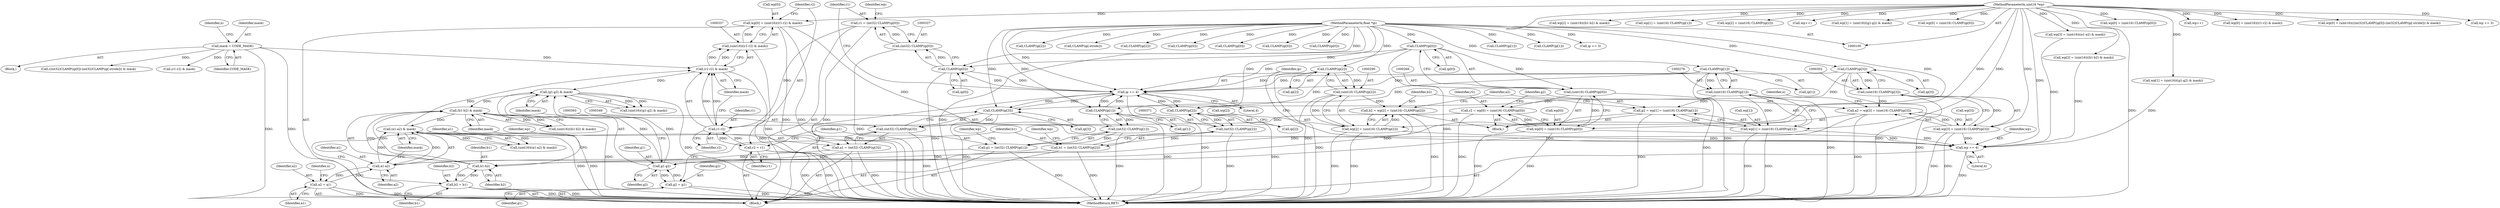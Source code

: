 digraph "0_libtiff_83a4b92815ea04969d494416eaae3d4c6b338e4a#diff-c8b4b355f9b5c06d585b23138e1c185f_1@array" {
"1000332" [label="(Call,wp[0] = (uint16)((r1-r2) & mask))"];
"1000336" [label="(Call,(uint16)((r1-r2) & mask))"];
"1000338" [label="(Call,(r1-r2) & mask)"];
"1000339" [label="(Call,r1-r2)"];
"1000324" [label="(Call,r1 = (int32) CLAMP(ip[0]))"];
"1000326" [label="(Call,(int32) CLAMP(ip[0]))"];
"1000328" [label="(Call,CLAMP(ip[0]))"];
"1000267" [label="(Call,CLAMP(ip[0]))"];
"1000101" [label="(MethodParameterIn,float *ip)"];
"1000321" [label="(Call,ip += 4)"];
"1000291" [label="(Call,CLAMP(ip[2]))"];
"1000350" [label="(Call,CLAMP(ip[1]))"];
"1000279" [label="(Call,CLAMP(ip[1]))"];
"1000372" [label="(Call,CLAMP(ip[2]))"];
"1000394" [label="(Call,CLAMP(ip[3]))"];
"1000303" [label="(Call,CLAMP(ip[3]))"];
"1000259" [label="(Call,r2 = wp[0] = (uint16) CLAMP(ip[0]))"];
"1000261" [label="(Call,wp[0] = (uint16) CLAMP(ip[0]))"];
"1000104" [label="(MethodParameterIn,uint16 *wp)"];
"1000265" [label="(Call,(uint16) CLAMP(ip[0]))"];
"1000343" [label="(Call,r2 = r1)"];
"1000404" [label="(Call,(a1-a2) & mask)"];
"1000405" [label="(Call,a1-a2)"];
"1000390" [label="(Call,a1 = (int32) CLAMP(ip[3]))"];
"1000392" [label="(Call,(int32) CLAMP(ip[3]))"];
"1000295" [label="(Call,a2 = wp[3] = (uint16) CLAMP(ip[3]))"];
"1000297" [label="(Call,wp[3] = (uint16) CLAMP(ip[3]))"];
"1000301" [label="(Call,(uint16) CLAMP(ip[3]))"];
"1000409" [label="(Call,a2 = a1)"];
"1000382" [label="(Call,(b1-b2) & mask)"];
"1000383" [label="(Call,b1-b2)"];
"1000368" [label="(Call,b1 = (int32) CLAMP(ip[2]))"];
"1000370" [label="(Call,(int32) CLAMP(ip[2]))"];
"1000283" [label="(Call,b2 = wp[2] = (uint16) CLAMP(ip[2]))"];
"1000285" [label="(Call,wp[2] = (uint16) CLAMP(ip[2]))"];
"1000289" [label="(Call,(uint16) CLAMP(ip[2]))"];
"1000387" [label="(Call,b2 = b1)"];
"1000360" [label="(Call,(g1-g2) & mask)"];
"1000361" [label="(Call,g1-g2)"];
"1000346" [label="(Call,g1 = (int32) CLAMP(ip[1]))"];
"1000348" [label="(Call,(int32) CLAMP(ip[1]))"];
"1000365" [label="(Call,g2 = g1)"];
"1000271" [label="(Call,g2 = wp[1] = (uint16) CLAMP(ip[1]))"];
"1000273" [label="(Call,wp[1] = (uint16) CLAMP(ip[1]))"];
"1000277" [label="(Call,(uint16) CLAMP(ip[1]))"];
"1000121" [label="(Call,mask = CODE_MASK)"];
"1000318" [label="(Call,wp += 4)"];
"1000136" [label="(Call,wp[0] = (uint16) CLAMP(ip[0]))"];
"1000408" [label="(Identifier,mask)"];
"1000422" [label="(Call,CLAMP(ip[0]))"];
"1000342" [label="(Identifier,mask)"];
"1000339" [label="(Call,r1-r2)"];
"1000322" [label="(Identifier,ip)"];
"1000444" [label="(Call,((int32)CLAMP(ip[0])-(int32)CLAMP(ip[-stride])) & mask)"];
"1000362" [label="(Identifier,g1)"];
"1000191" [label="(Call,CLAMP(ip[0]))"];
"1000262" [label="(Call,wp[0])"];
"1000426" [label="(Call,wp++)"];
"1000383" [label="(Call,b1-b2)"];
"1000319" [label="(Identifier,wp)"];
"1000402" [label="(Call,(uint16)((a1-a2) & mask))"];
"1000392" [label="(Call,(int32) CLAMP(ip[3]))"];
"1000398" [label="(Call,wp[3] = (uint16)((a1-a2) & mask))"];
"1000298" [label="(Call,wp[3])"];
"1000265" [label="(Call,(uint16) CLAMP(ip[0]))"];
"1000367" [label="(Identifier,g1)"];
"1000318" [label="(Call,wp += 4)"];
"1000341" [label="(Identifier,r2)"];
"1000336" [label="(Call,(uint16)((r1-r2) & mask))"];
"1000326" [label="(Call,(int32) CLAMP(ip[0]))"];
"1000360" [label="(Call,(g1-g2) & mask)"];
"1000361" [label="(Call,g1-g2)"];
"1000325" [label="(Identifier,r1)"];
"1000324" [label="(Call,r1 = (int32) CLAMP(ip[0]))"];
"1000285" [label="(Call,wp[2] = (uint16) CLAMP(ip[2]))"];
"1000388" [label="(Identifier,b2)"];
"1000376" [label="(Call,wp[2] = (uint16)((b1-b2) & mask))"];
"1000292" [label="(Call,ip[2])"];
"1000406" [label="(Identifier,a1)"];
"1000284" [label="(Identifier,b2)"];
"1000384" [label="(Identifier,b1)"];
"1000195" [label="(Call,wp[0] = (uint16)((r1-r2) & mask))"];
"1000274" [label="(Call,wp[1])"];
"1000385" [label="(Identifier,b2)"];
"1000365" [label="(Call,g2 = g1)"];
"1000448" [label="(Call,CLAMP(ip[0]))"];
"1000279" [label="(Call,CLAMP(ip[1]))"];
"1000405" [label="(Call,a1-a2)"];
"1000213" [label="(Call,CLAMP(ip[1]))"];
"1000368" [label="(Call,b1 = (int32) CLAMP(ip[2]))"];
"1000104" [label="(MethodParameterIn,uint16 *wp)"];
"1000283" [label="(Call,b2 = wp[2] = (uint16) CLAMP(ip[2]))"];
"1000101" [label="(MethodParameterIn,float *ip)"];
"1000438" [label="(Call,wp[0] = (uint16)(((int32)CLAMP(ip[0])-(int32)CLAMP(ip[-stride])) & mask))"];
"1000181" [label="(Call,wp += 3)"];
"1000404" [label="(Call,(a1-a2) & mask)"];
"1000154" [label="(Call,CLAMP(ip[1]))"];
"1000387" [label="(Call,b2 = b1)"];
"1000201" [label="(Call,(r1-r2) & mask)"];
"1000291" [label="(Call,CLAMP(ip[2]))"];
"1000407" [label="(Identifier,a2)"];
"1000389" [label="(Identifier,b1)"];
"1000123" [label="(Identifier,CODE_MASK)"];
"1000369" [label="(Identifier,b1)"];
"1000350" [label="(Call,CLAMP(ip[1]))"];
"1000373" [label="(Call,ip[2])"];
"1000356" [label="(Identifier,wp)"];
"1000106" [label="(Block,)"];
"1000308" [label="(Identifier,n)"];
"1000346" [label="(Call,g1 = (int32) CLAMP(ip[1]))"];
"1000261" [label="(Call,wp[0] = (uint16) CLAMP(ip[0]))"];
"1000295" [label="(Call,a2 = wp[3] = (uint16) CLAMP(ip[3]))"];
"1000409" [label="(Call,a2 = a1)"];
"1000122" [label="(Identifier,mask)"];
"1000400" [label="(Identifier,wp)"];
"1000301" [label="(Call,(uint16) CLAMP(ip[3]))"];
"1000320" [label="(Literal,4)"];
"1000345" [label="(Identifier,r1)"];
"1000184" [label="(Call,ip += 3)"];
"1000394" [label="(Call,CLAMP(ip[3]))"];
"1000358" [label="(Call,(uint16)((g1-g2) & mask))"];
"1000372" [label="(Call,CLAMP(ip[2]))"];
"1000304" [label="(Call,ip[3])"];
"1000338" [label="(Call,(r1-r2) & mask)"];
"1000382" [label="(Call,(b1-b2) & mask)"];
"1000380" [label="(Call,(uint16)((b1-b2) & mask))"];
"1000329" [label="(Call,ip[0])"];
"1000126" [label="(Identifier,n)"];
"1000259" [label="(Call,r2 = wp[0] = (uint16) CLAMP(ip[0]))"];
"1000332" [label="(Call,wp[0] = (uint16)((r1-r2) & mask))"];
"1000286" [label="(Call,wp[2])"];
"1000411" [label="(Identifier,a1)"];
"1000340" [label="(Identifier,r1)"];
"1000354" [label="(Call,wp[1] = (uint16)((g1-g2) & mask))"];
"1000258" [label="(Block,)"];
"1000239" [label="(Call,wp[2] = (uint16)((b1-b2) & mask))"];
"1000166" [label="(Call,CLAMP(ip[2]))"];
"1000148" [label="(Call,wp[1] = (uint16) CLAMP(ip[1]))"];
"1000378" [label="(Identifier,wp)"];
"1000454" [label="(Call,CLAMP(ip[-stride]))"];
"1000395" [label="(Call,ip[3])"];
"1000296" [label="(Identifier,a2)"];
"1000260" [label="(Identifier,r2)"];
"1000160" [label="(Call,wp[2] = (uint16) CLAMP(ip[2]))"];
"1000460" [label="(Call,wp++)"];
"1000273" [label="(Call,wp[1] = (uint16) CLAMP(ip[1]))"];
"1000348" [label="(Call,(int32) CLAMP(ip[1]))"];
"1000364" [label="(Identifier,mask)"];
"1000297" [label="(Call,wp[3] = (uint16) CLAMP(ip[3]))"];
"1000351" [label="(Call,ip[1])"];
"1000267" [label="(Call,CLAMP(ip[0]))"];
"1000277" [label="(Call,(uint16) CLAMP(ip[1]))"];
"1000370" [label="(Call,(int32) CLAMP(ip[2]))"];
"1000323" [label="(Literal,4)"];
"1000347" [label="(Identifier,g1)"];
"1000410" [label="(Identifier,a2)"];
"1000303" [label="(Call,CLAMP(ip[3]))"];
"1000312" [label="(Identifier,n)"];
"1000386" [label="(Identifier,mask)"];
"1000271" [label="(Call,g2 = wp[1] = (uint16) CLAMP(ip[1]))"];
"1000344" [label="(Identifier,r2)"];
"1000235" [label="(Call,CLAMP(ip[2]))"];
"1000280" [label="(Call,ip[1])"];
"1000121" [label="(Call,mask = CODE_MASK)"];
"1000272" [label="(Identifier,g2)"];
"1000391" [label="(Identifier,a1)"];
"1000289" [label="(Call,(uint16) CLAMP(ip[2]))"];
"1000217" [label="(Call,wp[1] = (uint16)((g1-g2) & mask))"];
"1000333" [label="(Call,wp[0])"];
"1000390" [label="(Call,a1 = (int32) CLAMP(ip[3]))"];
"1000416" [label="(Call,wp[0] = (uint16) CLAMP(ip[0]))"];
"1000142" [label="(Call,CLAMP(ip[0]))"];
"1000343" [label="(Call,r2 = r1)"];
"1000363" [label="(Identifier,g2)"];
"1000334" [label="(Identifier,wp)"];
"1000268" [label="(Call,ip[0])"];
"1000314" [label="(Block,)"];
"1000328" [label="(Call,CLAMP(ip[0]))"];
"1000321" [label="(Call,ip += 4)"];
"1000366" [label="(Identifier,g2)"];
"1000465" [label="(MethodReturn,RET)"];
"1000332" -> "1000314"  [label="AST: "];
"1000332" -> "1000336"  [label="CFG: "];
"1000333" -> "1000332"  [label="AST: "];
"1000336" -> "1000332"  [label="AST: "];
"1000344" -> "1000332"  [label="CFG: "];
"1000332" -> "1000465"  [label="DDG: "];
"1000332" -> "1000465"  [label="DDG: "];
"1000332" -> "1000318"  [label="DDG: "];
"1000336" -> "1000332"  [label="DDG: "];
"1000104" -> "1000332"  [label="DDG: "];
"1000336" -> "1000338"  [label="CFG: "];
"1000337" -> "1000336"  [label="AST: "];
"1000338" -> "1000336"  [label="AST: "];
"1000336" -> "1000465"  [label="DDG: "];
"1000338" -> "1000336"  [label="DDG: "];
"1000338" -> "1000336"  [label="DDG: "];
"1000338" -> "1000342"  [label="CFG: "];
"1000339" -> "1000338"  [label="AST: "];
"1000342" -> "1000338"  [label="AST: "];
"1000338" -> "1000465"  [label="DDG: "];
"1000339" -> "1000338"  [label="DDG: "];
"1000339" -> "1000338"  [label="DDG: "];
"1000404" -> "1000338"  [label="DDG: "];
"1000121" -> "1000338"  [label="DDG: "];
"1000338" -> "1000360"  [label="DDG: "];
"1000339" -> "1000341"  [label="CFG: "];
"1000340" -> "1000339"  [label="AST: "];
"1000341" -> "1000339"  [label="AST: "];
"1000342" -> "1000339"  [label="CFG: "];
"1000324" -> "1000339"  [label="DDG: "];
"1000259" -> "1000339"  [label="DDG: "];
"1000343" -> "1000339"  [label="DDG: "];
"1000339" -> "1000343"  [label="DDG: "];
"1000324" -> "1000314"  [label="AST: "];
"1000324" -> "1000326"  [label="CFG: "];
"1000325" -> "1000324"  [label="AST: "];
"1000326" -> "1000324"  [label="AST: "];
"1000334" -> "1000324"  [label="CFG: "];
"1000324" -> "1000465"  [label="DDG: "];
"1000326" -> "1000324"  [label="DDG: "];
"1000326" -> "1000328"  [label="CFG: "];
"1000327" -> "1000326"  [label="AST: "];
"1000328" -> "1000326"  [label="AST: "];
"1000326" -> "1000465"  [label="DDG: "];
"1000328" -> "1000326"  [label="DDG: "];
"1000328" -> "1000329"  [label="CFG: "];
"1000329" -> "1000328"  [label="AST: "];
"1000328" -> "1000465"  [label="DDG: "];
"1000328" -> "1000321"  [label="DDG: "];
"1000267" -> "1000328"  [label="DDG: "];
"1000321" -> "1000328"  [label="DDG: "];
"1000101" -> "1000328"  [label="DDG: "];
"1000267" -> "1000265"  [label="AST: "];
"1000267" -> "1000268"  [label="CFG: "];
"1000268" -> "1000267"  [label="AST: "];
"1000265" -> "1000267"  [label="CFG: "];
"1000267" -> "1000465"  [label="DDG: "];
"1000267" -> "1000265"  [label="DDG: "];
"1000101" -> "1000267"  [label="DDG: "];
"1000267" -> "1000321"  [label="DDG: "];
"1000101" -> "1000100"  [label="AST: "];
"1000101" -> "1000465"  [label="DDG: "];
"1000101" -> "1000142"  [label="DDG: "];
"1000101" -> "1000154"  [label="DDG: "];
"1000101" -> "1000166"  [label="DDG: "];
"1000101" -> "1000184"  [label="DDG: "];
"1000101" -> "1000191"  [label="DDG: "];
"1000101" -> "1000213"  [label="DDG: "];
"1000101" -> "1000235"  [label="DDG: "];
"1000101" -> "1000279"  [label="DDG: "];
"1000101" -> "1000291"  [label="DDG: "];
"1000101" -> "1000303"  [label="DDG: "];
"1000101" -> "1000321"  [label="DDG: "];
"1000101" -> "1000350"  [label="DDG: "];
"1000101" -> "1000372"  [label="DDG: "];
"1000101" -> "1000394"  [label="DDG: "];
"1000101" -> "1000422"  [label="DDG: "];
"1000101" -> "1000448"  [label="DDG: "];
"1000101" -> "1000454"  [label="DDG: "];
"1000321" -> "1000314"  [label="AST: "];
"1000321" -> "1000323"  [label="CFG: "];
"1000322" -> "1000321"  [label="AST: "];
"1000323" -> "1000321"  [label="AST: "];
"1000325" -> "1000321"  [label="CFG: "];
"1000321" -> "1000465"  [label="DDG: "];
"1000291" -> "1000321"  [label="DDG: "];
"1000350" -> "1000321"  [label="DDG: "];
"1000372" -> "1000321"  [label="DDG: "];
"1000394" -> "1000321"  [label="DDG: "];
"1000279" -> "1000321"  [label="DDG: "];
"1000303" -> "1000321"  [label="DDG: "];
"1000321" -> "1000350"  [label="DDG: "];
"1000321" -> "1000372"  [label="DDG: "];
"1000321" -> "1000394"  [label="DDG: "];
"1000291" -> "1000289"  [label="AST: "];
"1000291" -> "1000292"  [label="CFG: "];
"1000292" -> "1000291"  [label="AST: "];
"1000289" -> "1000291"  [label="CFG: "];
"1000291" -> "1000465"  [label="DDG: "];
"1000291" -> "1000289"  [label="DDG: "];
"1000291" -> "1000372"  [label="DDG: "];
"1000350" -> "1000348"  [label="AST: "];
"1000350" -> "1000351"  [label="CFG: "];
"1000351" -> "1000350"  [label="AST: "];
"1000348" -> "1000350"  [label="CFG: "];
"1000350" -> "1000465"  [label="DDG: "];
"1000350" -> "1000348"  [label="DDG: "];
"1000279" -> "1000350"  [label="DDG: "];
"1000279" -> "1000277"  [label="AST: "];
"1000279" -> "1000280"  [label="CFG: "];
"1000280" -> "1000279"  [label="AST: "];
"1000277" -> "1000279"  [label="CFG: "];
"1000279" -> "1000465"  [label="DDG: "];
"1000279" -> "1000277"  [label="DDG: "];
"1000372" -> "1000370"  [label="AST: "];
"1000372" -> "1000373"  [label="CFG: "];
"1000373" -> "1000372"  [label="AST: "];
"1000370" -> "1000372"  [label="CFG: "];
"1000372" -> "1000465"  [label="DDG: "];
"1000372" -> "1000370"  [label="DDG: "];
"1000394" -> "1000392"  [label="AST: "];
"1000394" -> "1000395"  [label="CFG: "];
"1000395" -> "1000394"  [label="AST: "];
"1000392" -> "1000394"  [label="CFG: "];
"1000394" -> "1000465"  [label="DDG: "];
"1000394" -> "1000392"  [label="DDG: "];
"1000303" -> "1000394"  [label="DDG: "];
"1000303" -> "1000301"  [label="AST: "];
"1000303" -> "1000304"  [label="CFG: "];
"1000304" -> "1000303"  [label="AST: "];
"1000301" -> "1000303"  [label="CFG: "];
"1000303" -> "1000465"  [label="DDG: "];
"1000303" -> "1000301"  [label="DDG: "];
"1000259" -> "1000258"  [label="AST: "];
"1000259" -> "1000261"  [label="CFG: "];
"1000260" -> "1000259"  [label="AST: "];
"1000261" -> "1000259"  [label="AST: "];
"1000272" -> "1000259"  [label="CFG: "];
"1000259" -> "1000465"  [label="DDG: "];
"1000261" -> "1000259"  [label="DDG: "];
"1000265" -> "1000259"  [label="DDG: "];
"1000261" -> "1000265"  [label="CFG: "];
"1000262" -> "1000261"  [label="AST: "];
"1000265" -> "1000261"  [label="AST: "];
"1000261" -> "1000465"  [label="DDG: "];
"1000261" -> "1000465"  [label="DDG: "];
"1000104" -> "1000261"  [label="DDG: "];
"1000265" -> "1000261"  [label="DDG: "];
"1000261" -> "1000318"  [label="DDG: "];
"1000104" -> "1000100"  [label="AST: "];
"1000104" -> "1000465"  [label="DDG: "];
"1000104" -> "1000136"  [label="DDG: "];
"1000104" -> "1000148"  [label="DDG: "];
"1000104" -> "1000160"  [label="DDG: "];
"1000104" -> "1000181"  [label="DDG: "];
"1000104" -> "1000195"  [label="DDG: "];
"1000104" -> "1000217"  [label="DDG: "];
"1000104" -> "1000239"  [label="DDG: "];
"1000104" -> "1000273"  [label="DDG: "];
"1000104" -> "1000285"  [label="DDG: "];
"1000104" -> "1000297"  [label="DDG: "];
"1000104" -> "1000318"  [label="DDG: "];
"1000104" -> "1000354"  [label="DDG: "];
"1000104" -> "1000376"  [label="DDG: "];
"1000104" -> "1000398"  [label="DDG: "];
"1000104" -> "1000416"  [label="DDG: "];
"1000104" -> "1000426"  [label="DDG: "];
"1000104" -> "1000438"  [label="DDG: "];
"1000104" -> "1000460"  [label="DDG: "];
"1000266" -> "1000265"  [label="AST: "];
"1000265" -> "1000465"  [label="DDG: "];
"1000343" -> "1000314"  [label="AST: "];
"1000343" -> "1000345"  [label="CFG: "];
"1000344" -> "1000343"  [label="AST: "];
"1000345" -> "1000343"  [label="AST: "];
"1000347" -> "1000343"  [label="CFG: "];
"1000343" -> "1000465"  [label="DDG: "];
"1000343" -> "1000465"  [label="DDG: "];
"1000404" -> "1000402"  [label="AST: "];
"1000404" -> "1000408"  [label="CFG: "];
"1000405" -> "1000404"  [label="AST: "];
"1000408" -> "1000404"  [label="AST: "];
"1000402" -> "1000404"  [label="CFG: "];
"1000404" -> "1000465"  [label="DDG: "];
"1000404" -> "1000465"  [label="DDG: "];
"1000404" -> "1000402"  [label="DDG: "];
"1000404" -> "1000402"  [label="DDG: "];
"1000405" -> "1000404"  [label="DDG: "];
"1000405" -> "1000404"  [label="DDG: "];
"1000382" -> "1000404"  [label="DDG: "];
"1000405" -> "1000407"  [label="CFG: "];
"1000406" -> "1000405"  [label="AST: "];
"1000407" -> "1000405"  [label="AST: "];
"1000408" -> "1000405"  [label="CFG: "];
"1000390" -> "1000405"  [label="DDG: "];
"1000295" -> "1000405"  [label="DDG: "];
"1000409" -> "1000405"  [label="DDG: "];
"1000405" -> "1000409"  [label="DDG: "];
"1000390" -> "1000314"  [label="AST: "];
"1000390" -> "1000392"  [label="CFG: "];
"1000391" -> "1000390"  [label="AST: "];
"1000392" -> "1000390"  [label="AST: "];
"1000400" -> "1000390"  [label="CFG: "];
"1000390" -> "1000465"  [label="DDG: "];
"1000392" -> "1000390"  [label="DDG: "];
"1000393" -> "1000392"  [label="AST: "];
"1000392" -> "1000465"  [label="DDG: "];
"1000295" -> "1000258"  [label="AST: "];
"1000295" -> "1000297"  [label="CFG: "];
"1000296" -> "1000295"  [label="AST: "];
"1000297" -> "1000295"  [label="AST: "];
"1000308" -> "1000295"  [label="CFG: "];
"1000295" -> "1000465"  [label="DDG: "];
"1000297" -> "1000295"  [label="DDG: "];
"1000301" -> "1000295"  [label="DDG: "];
"1000297" -> "1000301"  [label="CFG: "];
"1000298" -> "1000297"  [label="AST: "];
"1000301" -> "1000297"  [label="AST: "];
"1000297" -> "1000465"  [label="DDG: "];
"1000297" -> "1000465"  [label="DDG: "];
"1000301" -> "1000297"  [label="DDG: "];
"1000297" -> "1000318"  [label="DDG: "];
"1000302" -> "1000301"  [label="AST: "];
"1000301" -> "1000465"  [label="DDG: "];
"1000409" -> "1000314"  [label="AST: "];
"1000409" -> "1000411"  [label="CFG: "];
"1000410" -> "1000409"  [label="AST: "];
"1000411" -> "1000409"  [label="AST: "];
"1000312" -> "1000409"  [label="CFG: "];
"1000409" -> "1000465"  [label="DDG: "];
"1000409" -> "1000465"  [label="DDG: "];
"1000382" -> "1000380"  [label="AST: "];
"1000382" -> "1000386"  [label="CFG: "];
"1000383" -> "1000382"  [label="AST: "];
"1000386" -> "1000382"  [label="AST: "];
"1000380" -> "1000382"  [label="CFG: "];
"1000382" -> "1000465"  [label="DDG: "];
"1000382" -> "1000380"  [label="DDG: "];
"1000382" -> "1000380"  [label="DDG: "];
"1000383" -> "1000382"  [label="DDG: "];
"1000383" -> "1000382"  [label="DDG: "];
"1000360" -> "1000382"  [label="DDG: "];
"1000383" -> "1000385"  [label="CFG: "];
"1000384" -> "1000383"  [label="AST: "];
"1000385" -> "1000383"  [label="AST: "];
"1000386" -> "1000383"  [label="CFG: "];
"1000368" -> "1000383"  [label="DDG: "];
"1000283" -> "1000383"  [label="DDG: "];
"1000387" -> "1000383"  [label="DDG: "];
"1000383" -> "1000387"  [label="DDG: "];
"1000368" -> "1000314"  [label="AST: "];
"1000368" -> "1000370"  [label="CFG: "];
"1000369" -> "1000368"  [label="AST: "];
"1000370" -> "1000368"  [label="AST: "];
"1000378" -> "1000368"  [label="CFG: "];
"1000368" -> "1000465"  [label="DDG: "];
"1000370" -> "1000368"  [label="DDG: "];
"1000371" -> "1000370"  [label="AST: "];
"1000370" -> "1000465"  [label="DDG: "];
"1000283" -> "1000258"  [label="AST: "];
"1000283" -> "1000285"  [label="CFG: "];
"1000284" -> "1000283"  [label="AST: "];
"1000285" -> "1000283"  [label="AST: "];
"1000296" -> "1000283"  [label="CFG: "];
"1000283" -> "1000465"  [label="DDG: "];
"1000285" -> "1000283"  [label="DDG: "];
"1000289" -> "1000283"  [label="DDG: "];
"1000285" -> "1000289"  [label="CFG: "];
"1000286" -> "1000285"  [label="AST: "];
"1000289" -> "1000285"  [label="AST: "];
"1000285" -> "1000465"  [label="DDG: "];
"1000285" -> "1000465"  [label="DDG: "];
"1000289" -> "1000285"  [label="DDG: "];
"1000285" -> "1000318"  [label="DDG: "];
"1000290" -> "1000289"  [label="AST: "];
"1000289" -> "1000465"  [label="DDG: "];
"1000387" -> "1000314"  [label="AST: "];
"1000387" -> "1000389"  [label="CFG: "];
"1000388" -> "1000387"  [label="AST: "];
"1000389" -> "1000387"  [label="AST: "];
"1000391" -> "1000387"  [label="CFG: "];
"1000387" -> "1000465"  [label="DDG: "];
"1000387" -> "1000465"  [label="DDG: "];
"1000360" -> "1000358"  [label="AST: "];
"1000360" -> "1000364"  [label="CFG: "];
"1000361" -> "1000360"  [label="AST: "];
"1000364" -> "1000360"  [label="AST: "];
"1000358" -> "1000360"  [label="CFG: "];
"1000360" -> "1000465"  [label="DDG: "];
"1000360" -> "1000358"  [label="DDG: "];
"1000360" -> "1000358"  [label="DDG: "];
"1000361" -> "1000360"  [label="DDG: "];
"1000361" -> "1000360"  [label="DDG: "];
"1000361" -> "1000363"  [label="CFG: "];
"1000362" -> "1000361"  [label="AST: "];
"1000363" -> "1000361"  [label="AST: "];
"1000364" -> "1000361"  [label="CFG: "];
"1000346" -> "1000361"  [label="DDG: "];
"1000365" -> "1000361"  [label="DDG: "];
"1000271" -> "1000361"  [label="DDG: "];
"1000361" -> "1000365"  [label="DDG: "];
"1000346" -> "1000314"  [label="AST: "];
"1000346" -> "1000348"  [label="CFG: "];
"1000347" -> "1000346"  [label="AST: "];
"1000348" -> "1000346"  [label="AST: "];
"1000356" -> "1000346"  [label="CFG: "];
"1000346" -> "1000465"  [label="DDG: "];
"1000348" -> "1000346"  [label="DDG: "];
"1000349" -> "1000348"  [label="AST: "];
"1000348" -> "1000465"  [label="DDG: "];
"1000365" -> "1000314"  [label="AST: "];
"1000365" -> "1000367"  [label="CFG: "];
"1000366" -> "1000365"  [label="AST: "];
"1000367" -> "1000365"  [label="AST: "];
"1000369" -> "1000365"  [label="CFG: "];
"1000365" -> "1000465"  [label="DDG: "];
"1000365" -> "1000465"  [label="DDG: "];
"1000271" -> "1000258"  [label="AST: "];
"1000271" -> "1000273"  [label="CFG: "];
"1000272" -> "1000271"  [label="AST: "];
"1000273" -> "1000271"  [label="AST: "];
"1000284" -> "1000271"  [label="CFG: "];
"1000271" -> "1000465"  [label="DDG: "];
"1000273" -> "1000271"  [label="DDG: "];
"1000277" -> "1000271"  [label="DDG: "];
"1000273" -> "1000277"  [label="CFG: "];
"1000274" -> "1000273"  [label="AST: "];
"1000277" -> "1000273"  [label="AST: "];
"1000273" -> "1000465"  [label="DDG: "];
"1000273" -> "1000465"  [label="DDG: "];
"1000277" -> "1000273"  [label="DDG: "];
"1000273" -> "1000318"  [label="DDG: "];
"1000278" -> "1000277"  [label="AST: "];
"1000277" -> "1000465"  [label="DDG: "];
"1000121" -> "1000106"  [label="AST: "];
"1000121" -> "1000123"  [label="CFG: "];
"1000122" -> "1000121"  [label="AST: "];
"1000123" -> "1000121"  [label="AST: "];
"1000126" -> "1000121"  [label="CFG: "];
"1000121" -> "1000465"  [label="DDG: "];
"1000121" -> "1000465"  [label="DDG: "];
"1000121" -> "1000201"  [label="DDG: "];
"1000121" -> "1000444"  [label="DDG: "];
"1000318" -> "1000314"  [label="AST: "];
"1000318" -> "1000320"  [label="CFG: "];
"1000319" -> "1000318"  [label="AST: "];
"1000320" -> "1000318"  [label="AST: "];
"1000322" -> "1000318"  [label="CFG: "];
"1000318" -> "1000465"  [label="DDG: "];
"1000354" -> "1000318"  [label="DDG: "];
"1000398" -> "1000318"  [label="DDG: "];
"1000376" -> "1000318"  [label="DDG: "];
}
